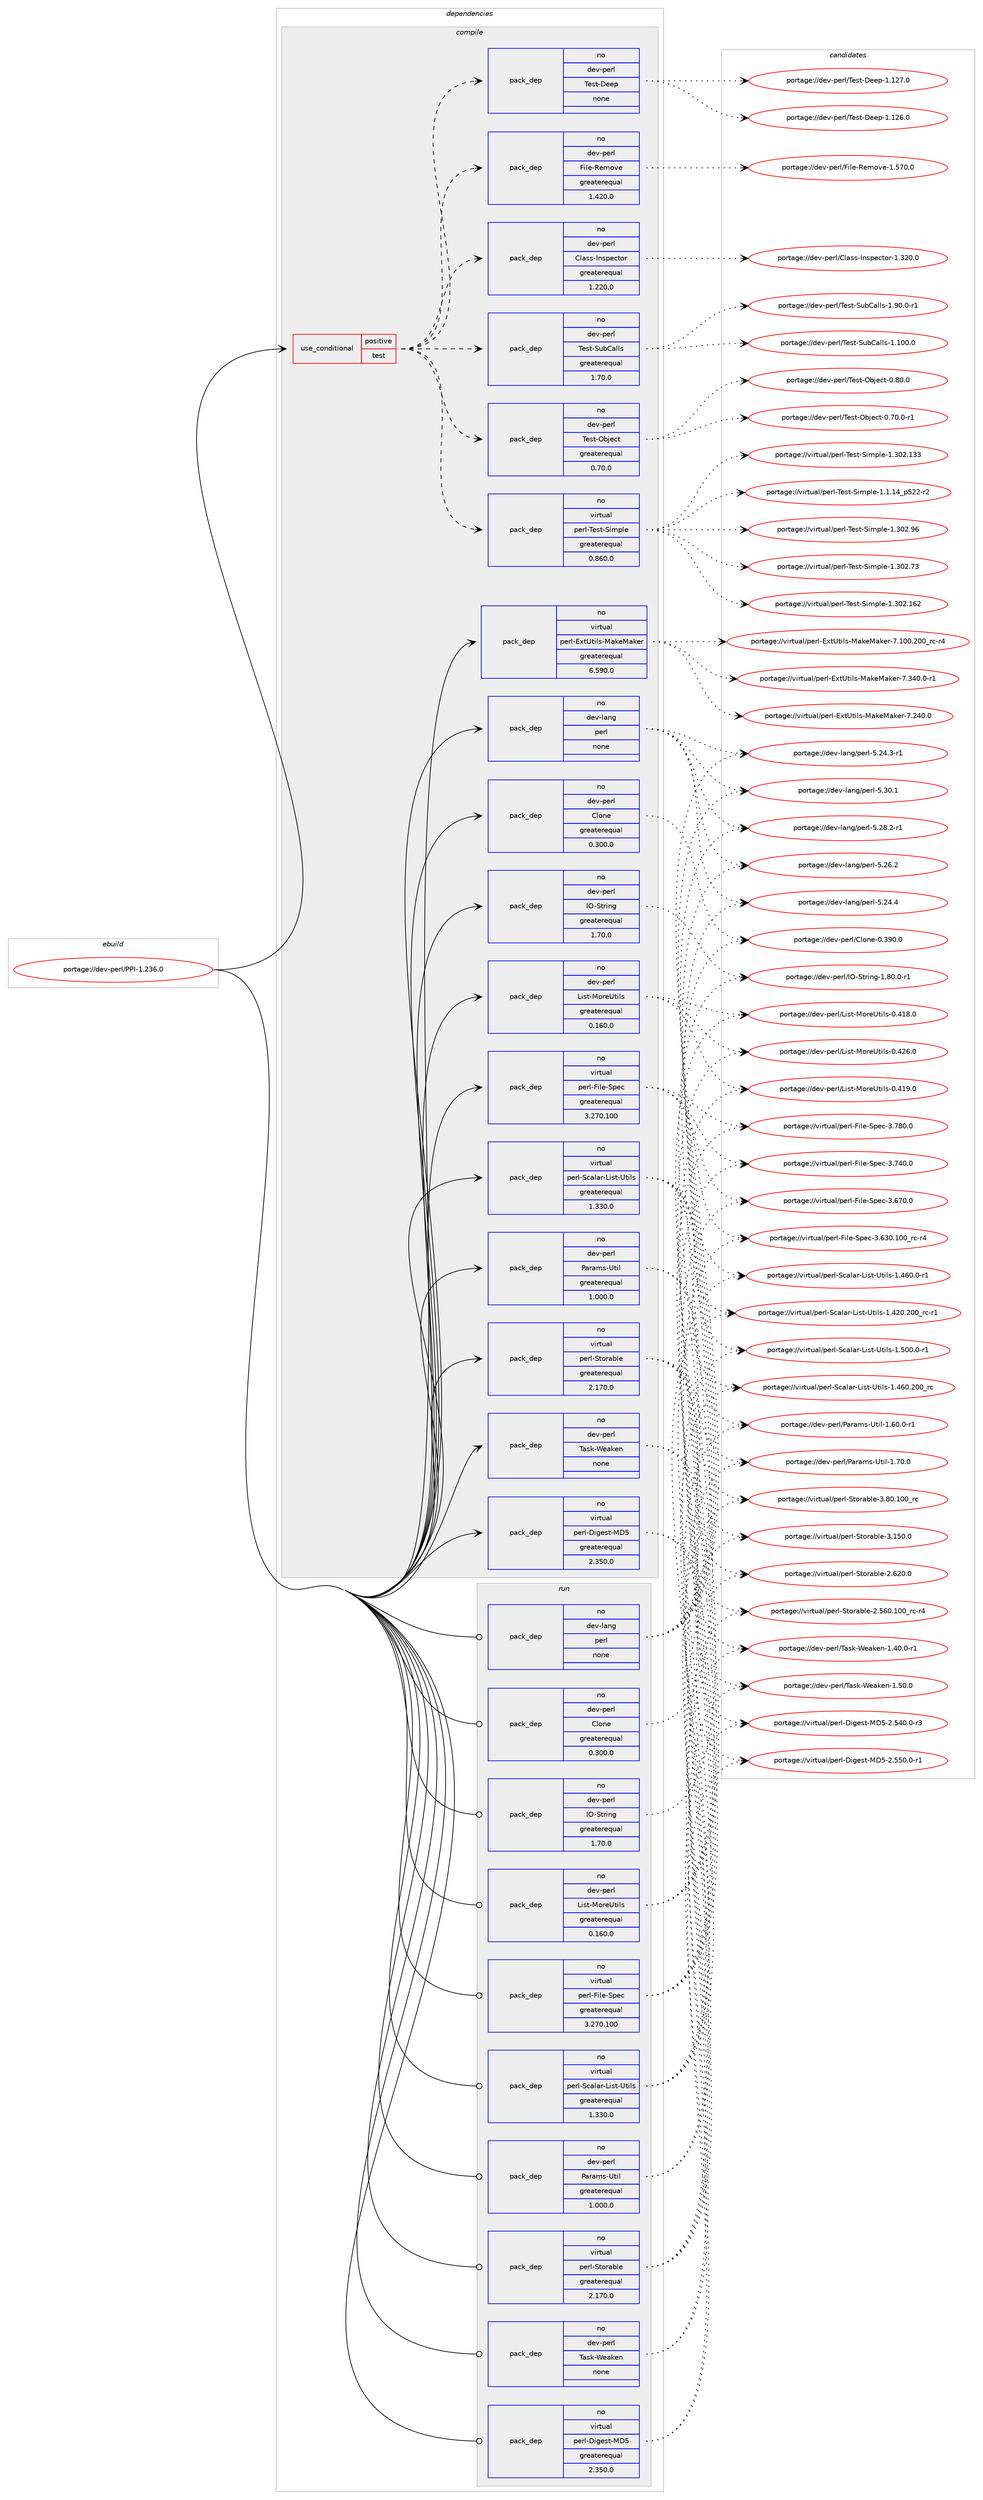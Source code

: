 digraph prolog {

# *************
# Graph options
# *************

newrank=true;
concentrate=true;
compound=true;
graph [rankdir=LR,fontname=Helvetica,fontsize=10,ranksep=1.5];#, ranksep=2.5, nodesep=0.2];
edge  [arrowhead=vee];
node  [fontname=Helvetica,fontsize=10];

# **********
# The ebuild
# **********

subgraph cluster_leftcol {
color=gray;
label=<<i>ebuild</i>>;
id [label="portage://dev-perl/PPI-1.236.0", color=red, width=4, href="../dev-perl/PPI-1.236.0.svg"];
}

# ****************
# The dependencies
# ****************

subgraph cluster_midcol {
color=gray;
label=<<i>dependencies</i>>;
subgraph cluster_compile {
fillcolor="#eeeeee";
style=filled;
label=<<i>compile</i>>;
subgraph cond121670 {
dependency485264 [label=<<TABLE BORDER="0" CELLBORDER="1" CELLSPACING="0" CELLPADDING="4"><TR><TD ROWSPAN="3" CELLPADDING="10">use_conditional</TD></TR><TR><TD>positive</TD></TR><TR><TD>test</TD></TR></TABLE>>, shape=none, color=red];
subgraph pack358534 {
dependency485265 [label=<<TABLE BORDER="0" CELLBORDER="1" CELLSPACING="0" CELLPADDING="4" WIDTH="220"><TR><TD ROWSPAN="6" CELLPADDING="30">pack_dep</TD></TR><TR><TD WIDTH="110">no</TD></TR><TR><TD>dev-perl</TD></TR><TR><TD>Class-Inspector</TD></TR><TR><TD>greaterequal</TD></TR><TR><TD>1.220.0</TD></TR></TABLE>>, shape=none, color=blue];
}
dependency485264:e -> dependency485265:w [weight=20,style="dashed",arrowhead="vee"];
subgraph pack358535 {
dependency485266 [label=<<TABLE BORDER="0" CELLBORDER="1" CELLSPACING="0" CELLPADDING="4" WIDTH="220"><TR><TD ROWSPAN="6" CELLPADDING="30">pack_dep</TD></TR><TR><TD WIDTH="110">no</TD></TR><TR><TD>dev-perl</TD></TR><TR><TD>File-Remove</TD></TR><TR><TD>greaterequal</TD></TR><TR><TD>1.420.0</TD></TR></TABLE>>, shape=none, color=blue];
}
dependency485264:e -> dependency485266:w [weight=20,style="dashed",arrowhead="vee"];
subgraph pack358536 {
dependency485267 [label=<<TABLE BORDER="0" CELLBORDER="1" CELLSPACING="0" CELLPADDING="4" WIDTH="220"><TR><TD ROWSPAN="6" CELLPADDING="30">pack_dep</TD></TR><TR><TD WIDTH="110">no</TD></TR><TR><TD>dev-perl</TD></TR><TR><TD>Test-Deep</TD></TR><TR><TD>none</TD></TR><TR><TD></TD></TR></TABLE>>, shape=none, color=blue];
}
dependency485264:e -> dependency485267:w [weight=20,style="dashed",arrowhead="vee"];
subgraph pack358537 {
dependency485268 [label=<<TABLE BORDER="0" CELLBORDER="1" CELLSPACING="0" CELLPADDING="4" WIDTH="220"><TR><TD ROWSPAN="6" CELLPADDING="30">pack_dep</TD></TR><TR><TD WIDTH="110">no</TD></TR><TR><TD>virtual</TD></TR><TR><TD>perl-Test-Simple</TD></TR><TR><TD>greaterequal</TD></TR><TR><TD>0.860.0</TD></TR></TABLE>>, shape=none, color=blue];
}
dependency485264:e -> dependency485268:w [weight=20,style="dashed",arrowhead="vee"];
subgraph pack358538 {
dependency485269 [label=<<TABLE BORDER="0" CELLBORDER="1" CELLSPACING="0" CELLPADDING="4" WIDTH="220"><TR><TD ROWSPAN="6" CELLPADDING="30">pack_dep</TD></TR><TR><TD WIDTH="110">no</TD></TR><TR><TD>dev-perl</TD></TR><TR><TD>Test-Object</TD></TR><TR><TD>greaterequal</TD></TR><TR><TD>0.70.0</TD></TR></TABLE>>, shape=none, color=blue];
}
dependency485264:e -> dependency485269:w [weight=20,style="dashed",arrowhead="vee"];
subgraph pack358539 {
dependency485270 [label=<<TABLE BORDER="0" CELLBORDER="1" CELLSPACING="0" CELLPADDING="4" WIDTH="220"><TR><TD ROWSPAN="6" CELLPADDING="30">pack_dep</TD></TR><TR><TD WIDTH="110">no</TD></TR><TR><TD>dev-perl</TD></TR><TR><TD>Test-SubCalls</TD></TR><TR><TD>greaterequal</TD></TR><TR><TD>1.70.0</TD></TR></TABLE>>, shape=none, color=blue];
}
dependency485264:e -> dependency485270:w [weight=20,style="dashed",arrowhead="vee"];
}
id:e -> dependency485264:w [weight=20,style="solid",arrowhead="vee"];
subgraph pack358540 {
dependency485271 [label=<<TABLE BORDER="0" CELLBORDER="1" CELLSPACING="0" CELLPADDING="4" WIDTH="220"><TR><TD ROWSPAN="6" CELLPADDING="30">pack_dep</TD></TR><TR><TD WIDTH="110">no</TD></TR><TR><TD>dev-lang</TD></TR><TR><TD>perl</TD></TR><TR><TD>none</TD></TR><TR><TD></TD></TR></TABLE>>, shape=none, color=blue];
}
id:e -> dependency485271:w [weight=20,style="solid",arrowhead="vee"];
subgraph pack358541 {
dependency485272 [label=<<TABLE BORDER="0" CELLBORDER="1" CELLSPACING="0" CELLPADDING="4" WIDTH="220"><TR><TD ROWSPAN="6" CELLPADDING="30">pack_dep</TD></TR><TR><TD WIDTH="110">no</TD></TR><TR><TD>dev-perl</TD></TR><TR><TD>Clone</TD></TR><TR><TD>greaterequal</TD></TR><TR><TD>0.300.0</TD></TR></TABLE>>, shape=none, color=blue];
}
id:e -> dependency485272:w [weight=20,style="solid",arrowhead="vee"];
subgraph pack358542 {
dependency485273 [label=<<TABLE BORDER="0" CELLBORDER="1" CELLSPACING="0" CELLPADDING="4" WIDTH="220"><TR><TD ROWSPAN="6" CELLPADDING="30">pack_dep</TD></TR><TR><TD WIDTH="110">no</TD></TR><TR><TD>dev-perl</TD></TR><TR><TD>IO-String</TD></TR><TR><TD>greaterequal</TD></TR><TR><TD>1.70.0</TD></TR></TABLE>>, shape=none, color=blue];
}
id:e -> dependency485273:w [weight=20,style="solid",arrowhead="vee"];
subgraph pack358543 {
dependency485274 [label=<<TABLE BORDER="0" CELLBORDER="1" CELLSPACING="0" CELLPADDING="4" WIDTH="220"><TR><TD ROWSPAN="6" CELLPADDING="30">pack_dep</TD></TR><TR><TD WIDTH="110">no</TD></TR><TR><TD>dev-perl</TD></TR><TR><TD>List-MoreUtils</TD></TR><TR><TD>greaterequal</TD></TR><TR><TD>0.160.0</TD></TR></TABLE>>, shape=none, color=blue];
}
id:e -> dependency485274:w [weight=20,style="solid",arrowhead="vee"];
subgraph pack358544 {
dependency485275 [label=<<TABLE BORDER="0" CELLBORDER="1" CELLSPACING="0" CELLPADDING="4" WIDTH="220"><TR><TD ROWSPAN="6" CELLPADDING="30">pack_dep</TD></TR><TR><TD WIDTH="110">no</TD></TR><TR><TD>dev-perl</TD></TR><TR><TD>Params-Util</TD></TR><TR><TD>greaterequal</TD></TR><TR><TD>1.000.0</TD></TR></TABLE>>, shape=none, color=blue];
}
id:e -> dependency485275:w [weight=20,style="solid",arrowhead="vee"];
subgraph pack358545 {
dependency485276 [label=<<TABLE BORDER="0" CELLBORDER="1" CELLSPACING="0" CELLPADDING="4" WIDTH="220"><TR><TD ROWSPAN="6" CELLPADDING="30">pack_dep</TD></TR><TR><TD WIDTH="110">no</TD></TR><TR><TD>dev-perl</TD></TR><TR><TD>Task-Weaken</TD></TR><TR><TD>none</TD></TR><TR><TD></TD></TR></TABLE>>, shape=none, color=blue];
}
id:e -> dependency485276:w [weight=20,style="solid",arrowhead="vee"];
subgraph pack358546 {
dependency485277 [label=<<TABLE BORDER="0" CELLBORDER="1" CELLSPACING="0" CELLPADDING="4" WIDTH="220"><TR><TD ROWSPAN="6" CELLPADDING="30">pack_dep</TD></TR><TR><TD WIDTH="110">no</TD></TR><TR><TD>virtual</TD></TR><TR><TD>perl-Digest-MD5</TD></TR><TR><TD>greaterequal</TD></TR><TR><TD>2.350.0</TD></TR></TABLE>>, shape=none, color=blue];
}
id:e -> dependency485277:w [weight=20,style="solid",arrowhead="vee"];
subgraph pack358547 {
dependency485278 [label=<<TABLE BORDER="0" CELLBORDER="1" CELLSPACING="0" CELLPADDING="4" WIDTH="220"><TR><TD ROWSPAN="6" CELLPADDING="30">pack_dep</TD></TR><TR><TD WIDTH="110">no</TD></TR><TR><TD>virtual</TD></TR><TR><TD>perl-ExtUtils-MakeMaker</TD></TR><TR><TD>greaterequal</TD></TR><TR><TD>6.590.0</TD></TR></TABLE>>, shape=none, color=blue];
}
id:e -> dependency485278:w [weight=20,style="solid",arrowhead="vee"];
subgraph pack358548 {
dependency485279 [label=<<TABLE BORDER="0" CELLBORDER="1" CELLSPACING="0" CELLPADDING="4" WIDTH="220"><TR><TD ROWSPAN="6" CELLPADDING="30">pack_dep</TD></TR><TR><TD WIDTH="110">no</TD></TR><TR><TD>virtual</TD></TR><TR><TD>perl-File-Spec</TD></TR><TR><TD>greaterequal</TD></TR><TR><TD>3.270.100</TD></TR></TABLE>>, shape=none, color=blue];
}
id:e -> dependency485279:w [weight=20,style="solid",arrowhead="vee"];
subgraph pack358549 {
dependency485280 [label=<<TABLE BORDER="0" CELLBORDER="1" CELLSPACING="0" CELLPADDING="4" WIDTH="220"><TR><TD ROWSPAN="6" CELLPADDING="30">pack_dep</TD></TR><TR><TD WIDTH="110">no</TD></TR><TR><TD>virtual</TD></TR><TR><TD>perl-Scalar-List-Utils</TD></TR><TR><TD>greaterequal</TD></TR><TR><TD>1.330.0</TD></TR></TABLE>>, shape=none, color=blue];
}
id:e -> dependency485280:w [weight=20,style="solid",arrowhead="vee"];
subgraph pack358550 {
dependency485281 [label=<<TABLE BORDER="0" CELLBORDER="1" CELLSPACING="0" CELLPADDING="4" WIDTH="220"><TR><TD ROWSPAN="6" CELLPADDING="30">pack_dep</TD></TR><TR><TD WIDTH="110">no</TD></TR><TR><TD>virtual</TD></TR><TR><TD>perl-Storable</TD></TR><TR><TD>greaterequal</TD></TR><TR><TD>2.170.0</TD></TR></TABLE>>, shape=none, color=blue];
}
id:e -> dependency485281:w [weight=20,style="solid",arrowhead="vee"];
}
subgraph cluster_compileandrun {
fillcolor="#eeeeee";
style=filled;
label=<<i>compile and run</i>>;
}
subgraph cluster_run {
fillcolor="#eeeeee";
style=filled;
label=<<i>run</i>>;
subgraph pack358551 {
dependency485282 [label=<<TABLE BORDER="0" CELLBORDER="1" CELLSPACING="0" CELLPADDING="4" WIDTH="220"><TR><TD ROWSPAN="6" CELLPADDING="30">pack_dep</TD></TR><TR><TD WIDTH="110">no</TD></TR><TR><TD>dev-lang</TD></TR><TR><TD>perl</TD></TR><TR><TD>none</TD></TR><TR><TD></TD></TR></TABLE>>, shape=none, color=blue];
}
id:e -> dependency485282:w [weight=20,style="solid",arrowhead="odot"];
subgraph pack358552 {
dependency485283 [label=<<TABLE BORDER="0" CELLBORDER="1" CELLSPACING="0" CELLPADDING="4" WIDTH="220"><TR><TD ROWSPAN="6" CELLPADDING="30">pack_dep</TD></TR><TR><TD WIDTH="110">no</TD></TR><TR><TD>dev-perl</TD></TR><TR><TD>Clone</TD></TR><TR><TD>greaterequal</TD></TR><TR><TD>0.300.0</TD></TR></TABLE>>, shape=none, color=blue];
}
id:e -> dependency485283:w [weight=20,style="solid",arrowhead="odot"];
subgraph pack358553 {
dependency485284 [label=<<TABLE BORDER="0" CELLBORDER="1" CELLSPACING="0" CELLPADDING="4" WIDTH="220"><TR><TD ROWSPAN="6" CELLPADDING="30">pack_dep</TD></TR><TR><TD WIDTH="110">no</TD></TR><TR><TD>dev-perl</TD></TR><TR><TD>IO-String</TD></TR><TR><TD>greaterequal</TD></TR><TR><TD>1.70.0</TD></TR></TABLE>>, shape=none, color=blue];
}
id:e -> dependency485284:w [weight=20,style="solid",arrowhead="odot"];
subgraph pack358554 {
dependency485285 [label=<<TABLE BORDER="0" CELLBORDER="1" CELLSPACING="0" CELLPADDING="4" WIDTH="220"><TR><TD ROWSPAN="6" CELLPADDING="30">pack_dep</TD></TR><TR><TD WIDTH="110">no</TD></TR><TR><TD>dev-perl</TD></TR><TR><TD>List-MoreUtils</TD></TR><TR><TD>greaterequal</TD></TR><TR><TD>0.160.0</TD></TR></TABLE>>, shape=none, color=blue];
}
id:e -> dependency485285:w [weight=20,style="solid",arrowhead="odot"];
subgraph pack358555 {
dependency485286 [label=<<TABLE BORDER="0" CELLBORDER="1" CELLSPACING="0" CELLPADDING="4" WIDTH="220"><TR><TD ROWSPAN="6" CELLPADDING="30">pack_dep</TD></TR><TR><TD WIDTH="110">no</TD></TR><TR><TD>dev-perl</TD></TR><TR><TD>Params-Util</TD></TR><TR><TD>greaterequal</TD></TR><TR><TD>1.000.0</TD></TR></TABLE>>, shape=none, color=blue];
}
id:e -> dependency485286:w [weight=20,style="solid",arrowhead="odot"];
subgraph pack358556 {
dependency485287 [label=<<TABLE BORDER="0" CELLBORDER="1" CELLSPACING="0" CELLPADDING="4" WIDTH="220"><TR><TD ROWSPAN="6" CELLPADDING="30">pack_dep</TD></TR><TR><TD WIDTH="110">no</TD></TR><TR><TD>dev-perl</TD></TR><TR><TD>Task-Weaken</TD></TR><TR><TD>none</TD></TR><TR><TD></TD></TR></TABLE>>, shape=none, color=blue];
}
id:e -> dependency485287:w [weight=20,style="solid",arrowhead="odot"];
subgraph pack358557 {
dependency485288 [label=<<TABLE BORDER="0" CELLBORDER="1" CELLSPACING="0" CELLPADDING="4" WIDTH="220"><TR><TD ROWSPAN="6" CELLPADDING="30">pack_dep</TD></TR><TR><TD WIDTH="110">no</TD></TR><TR><TD>virtual</TD></TR><TR><TD>perl-Digest-MD5</TD></TR><TR><TD>greaterequal</TD></TR><TR><TD>2.350.0</TD></TR></TABLE>>, shape=none, color=blue];
}
id:e -> dependency485288:w [weight=20,style="solid",arrowhead="odot"];
subgraph pack358558 {
dependency485289 [label=<<TABLE BORDER="0" CELLBORDER="1" CELLSPACING="0" CELLPADDING="4" WIDTH="220"><TR><TD ROWSPAN="6" CELLPADDING="30">pack_dep</TD></TR><TR><TD WIDTH="110">no</TD></TR><TR><TD>virtual</TD></TR><TR><TD>perl-File-Spec</TD></TR><TR><TD>greaterequal</TD></TR><TR><TD>3.270.100</TD></TR></TABLE>>, shape=none, color=blue];
}
id:e -> dependency485289:w [weight=20,style="solid",arrowhead="odot"];
subgraph pack358559 {
dependency485290 [label=<<TABLE BORDER="0" CELLBORDER="1" CELLSPACING="0" CELLPADDING="4" WIDTH="220"><TR><TD ROWSPAN="6" CELLPADDING="30">pack_dep</TD></TR><TR><TD WIDTH="110">no</TD></TR><TR><TD>virtual</TD></TR><TR><TD>perl-Scalar-List-Utils</TD></TR><TR><TD>greaterequal</TD></TR><TR><TD>1.330.0</TD></TR></TABLE>>, shape=none, color=blue];
}
id:e -> dependency485290:w [weight=20,style="solid",arrowhead="odot"];
subgraph pack358560 {
dependency485291 [label=<<TABLE BORDER="0" CELLBORDER="1" CELLSPACING="0" CELLPADDING="4" WIDTH="220"><TR><TD ROWSPAN="6" CELLPADDING="30">pack_dep</TD></TR><TR><TD WIDTH="110">no</TD></TR><TR><TD>virtual</TD></TR><TR><TD>perl-Storable</TD></TR><TR><TD>greaterequal</TD></TR><TR><TD>2.170.0</TD></TR></TABLE>>, shape=none, color=blue];
}
id:e -> dependency485291:w [weight=20,style="solid",arrowhead="odot"];
}
}

# **************
# The candidates
# **************

subgraph cluster_choices {
rank=same;
color=gray;
label=<<i>candidates</i>>;

subgraph choice358534 {
color=black;
nodesep=1;
choice100101118451121011141084767108971151154573110115112101991161111144549465150484648 [label="portage://dev-perl/Class-Inspector-1.320.0", color=red, width=4,href="../dev-perl/Class-Inspector-1.320.0.svg"];
dependency485265:e -> choice100101118451121011141084767108971151154573110115112101991161111144549465150484648:w [style=dotted,weight="100"];
}
subgraph choice358535 {
color=black;
nodesep=1;
choice10010111845112101114108477010510810145821011091111181014549465355484648 [label="portage://dev-perl/File-Remove-1.570.0", color=red, width=4,href="../dev-perl/File-Remove-1.570.0.svg"];
dependency485266:e -> choice10010111845112101114108477010510810145821011091111181014549465355484648:w [style=dotted,weight="100"];
}
subgraph choice358536 {
color=black;
nodesep=1;
choice10010111845112101114108478410111511645681011011124549464950554648 [label="portage://dev-perl/Test-Deep-1.127.0", color=red, width=4,href="../dev-perl/Test-Deep-1.127.0.svg"];
choice10010111845112101114108478410111511645681011011124549464950544648 [label="portage://dev-perl/Test-Deep-1.126.0", color=red, width=4,href="../dev-perl/Test-Deep-1.126.0.svg"];
dependency485267:e -> choice10010111845112101114108478410111511645681011011124549464950554648:w [style=dotted,weight="100"];
dependency485267:e -> choice10010111845112101114108478410111511645681011011124549464950544648:w [style=dotted,weight="100"];
}
subgraph choice358537 {
color=black;
nodesep=1;
choice118105114116117971084711210111410845841011151164583105109112108101454946514850465754 [label="portage://virtual/perl-Test-Simple-1.302.96", color=red, width=4,href="../virtual/perl-Test-Simple-1.302.96.svg"];
choice118105114116117971084711210111410845841011151164583105109112108101454946514850465551 [label="portage://virtual/perl-Test-Simple-1.302.73", color=red, width=4,href="../virtual/perl-Test-Simple-1.302.73.svg"];
choice11810511411611797108471121011141084584101115116458310510911210810145494651485046495450 [label="portage://virtual/perl-Test-Simple-1.302.162", color=red, width=4,href="../virtual/perl-Test-Simple-1.302.162.svg"];
choice11810511411611797108471121011141084584101115116458310510911210810145494651485046495151 [label="portage://virtual/perl-Test-Simple-1.302.133", color=red, width=4,href="../virtual/perl-Test-Simple-1.302.133.svg"];
choice11810511411611797108471121011141084584101115116458310510911210810145494649464952951125350504511450 [label="portage://virtual/perl-Test-Simple-1.1.14_p522-r2", color=red, width=4,href="../virtual/perl-Test-Simple-1.1.14_p522-r2.svg"];
dependency485268:e -> choice118105114116117971084711210111410845841011151164583105109112108101454946514850465754:w [style=dotted,weight="100"];
dependency485268:e -> choice118105114116117971084711210111410845841011151164583105109112108101454946514850465551:w [style=dotted,weight="100"];
dependency485268:e -> choice11810511411611797108471121011141084584101115116458310510911210810145494651485046495450:w [style=dotted,weight="100"];
dependency485268:e -> choice11810511411611797108471121011141084584101115116458310510911210810145494651485046495151:w [style=dotted,weight="100"];
dependency485268:e -> choice11810511411611797108471121011141084584101115116458310510911210810145494649464952951125350504511450:w [style=dotted,weight="100"];
}
subgraph choice358538 {
color=black;
nodesep=1;
choice1001011184511210111410847841011151164579981061019911645484656484648 [label="portage://dev-perl/Test-Object-0.80.0", color=red, width=4,href="../dev-perl/Test-Object-0.80.0.svg"];
choice10010111845112101114108478410111511645799810610199116454846554846484511449 [label="portage://dev-perl/Test-Object-0.70.0-r1", color=red, width=4,href="../dev-perl/Test-Object-0.70.0-r1.svg"];
dependency485269:e -> choice1001011184511210111410847841011151164579981061019911645484656484648:w [style=dotted,weight="100"];
dependency485269:e -> choice10010111845112101114108478410111511645799810610199116454846554846484511449:w [style=dotted,weight="100"];
}
subgraph choice358539 {
color=black;
nodesep=1;
choice1001011184511210111410847841011151164583117986797108108115454946574846484511449 [label="portage://dev-perl/Test-SubCalls-1.90.0-r1", color=red, width=4,href="../dev-perl/Test-SubCalls-1.90.0-r1.svg"];
choice10010111845112101114108478410111511645831179867971081081154549464948484648 [label="portage://dev-perl/Test-SubCalls-1.100.0", color=red, width=4,href="../dev-perl/Test-SubCalls-1.100.0.svg"];
dependency485270:e -> choice1001011184511210111410847841011151164583117986797108108115454946574846484511449:w [style=dotted,weight="100"];
dependency485270:e -> choice10010111845112101114108478410111511645831179867971081081154549464948484648:w [style=dotted,weight="100"];
}
subgraph choice358540 {
color=black;
nodesep=1;
choice10010111845108971101034711210111410845534651484649 [label="portage://dev-lang/perl-5.30.1", color=red, width=4,href="../dev-lang/perl-5.30.1.svg"];
choice100101118451089711010347112101114108455346505646504511449 [label="portage://dev-lang/perl-5.28.2-r1", color=red, width=4,href="../dev-lang/perl-5.28.2-r1.svg"];
choice10010111845108971101034711210111410845534650544650 [label="portage://dev-lang/perl-5.26.2", color=red, width=4,href="../dev-lang/perl-5.26.2.svg"];
choice10010111845108971101034711210111410845534650524652 [label="portage://dev-lang/perl-5.24.4", color=red, width=4,href="../dev-lang/perl-5.24.4.svg"];
choice100101118451089711010347112101114108455346505246514511449 [label="portage://dev-lang/perl-5.24.3-r1", color=red, width=4,href="../dev-lang/perl-5.24.3-r1.svg"];
dependency485271:e -> choice10010111845108971101034711210111410845534651484649:w [style=dotted,weight="100"];
dependency485271:e -> choice100101118451089711010347112101114108455346505646504511449:w [style=dotted,weight="100"];
dependency485271:e -> choice10010111845108971101034711210111410845534650544650:w [style=dotted,weight="100"];
dependency485271:e -> choice10010111845108971101034711210111410845534650524652:w [style=dotted,weight="100"];
dependency485271:e -> choice100101118451089711010347112101114108455346505246514511449:w [style=dotted,weight="100"];
}
subgraph choice358541 {
color=black;
nodesep=1;
choice1001011184511210111410847671081111101014548465157484648 [label="portage://dev-perl/Clone-0.390.0", color=red, width=4,href="../dev-perl/Clone-0.390.0.svg"];
dependency485272:e -> choice1001011184511210111410847671081111101014548465157484648:w [style=dotted,weight="100"];
}
subgraph choice358542 {
color=black;
nodesep=1;
choice100101118451121011141084773794583116114105110103454946564846484511449 [label="portage://dev-perl/IO-String-1.80.0-r1", color=red, width=4,href="../dev-perl/IO-String-1.80.0-r1.svg"];
dependency485273:e -> choice100101118451121011141084773794583116114105110103454946564846484511449:w [style=dotted,weight="100"];
}
subgraph choice358543 {
color=black;
nodesep=1;
choice1001011184511210111410847761051151164577111114101851161051081154548465250544648 [label="portage://dev-perl/List-MoreUtils-0.426.0", color=red, width=4,href="../dev-perl/List-MoreUtils-0.426.0.svg"];
choice1001011184511210111410847761051151164577111114101851161051081154548465249574648 [label="portage://dev-perl/List-MoreUtils-0.419.0", color=red, width=4,href="../dev-perl/List-MoreUtils-0.419.0.svg"];
choice1001011184511210111410847761051151164577111114101851161051081154548465249564648 [label="portage://dev-perl/List-MoreUtils-0.418.0", color=red, width=4,href="../dev-perl/List-MoreUtils-0.418.0.svg"];
dependency485274:e -> choice1001011184511210111410847761051151164577111114101851161051081154548465250544648:w [style=dotted,weight="100"];
dependency485274:e -> choice1001011184511210111410847761051151164577111114101851161051081154548465249574648:w [style=dotted,weight="100"];
dependency485274:e -> choice1001011184511210111410847761051151164577111114101851161051081154548465249564648:w [style=dotted,weight="100"];
}
subgraph choice358544 {
color=black;
nodesep=1;
choice1001011184511210111410847809711497109115458511610510845494655484648 [label="portage://dev-perl/Params-Util-1.70.0", color=red, width=4,href="../dev-perl/Params-Util-1.70.0.svg"];
choice10010111845112101114108478097114971091154585116105108454946544846484511449 [label="portage://dev-perl/Params-Util-1.60.0-r1", color=red, width=4,href="../dev-perl/Params-Util-1.60.0-r1.svg"];
dependency485275:e -> choice1001011184511210111410847809711497109115458511610510845494655484648:w [style=dotted,weight="100"];
dependency485275:e -> choice10010111845112101114108478097114971091154585116105108454946544846484511449:w [style=dotted,weight="100"];
}
subgraph choice358545 {
color=black;
nodesep=1;
choice1001011184511210111410847849711510745871019710710111045494653484648 [label="portage://dev-perl/Task-Weaken-1.50.0", color=red, width=4,href="../dev-perl/Task-Weaken-1.50.0.svg"];
choice10010111845112101114108478497115107458710197107101110454946524846484511449 [label="portage://dev-perl/Task-Weaken-1.40.0-r1", color=red, width=4,href="../dev-perl/Task-Weaken-1.40.0-r1.svg"];
dependency485276:e -> choice1001011184511210111410847849711510745871019710710111045494653484648:w [style=dotted,weight="100"];
dependency485276:e -> choice10010111845112101114108478497115107458710197107101110454946524846484511449:w [style=dotted,weight="100"];
}
subgraph choice358546 {
color=black;
nodesep=1;
choice118105114116117971084711210111410845681051031011151164577685345504653534846484511449 [label="portage://virtual/perl-Digest-MD5-2.550.0-r1", color=red, width=4,href="../virtual/perl-Digest-MD5-2.550.0-r1.svg"];
choice118105114116117971084711210111410845681051031011151164577685345504653524846484511451 [label="portage://virtual/perl-Digest-MD5-2.540.0-r3", color=red, width=4,href="../virtual/perl-Digest-MD5-2.540.0-r3.svg"];
dependency485277:e -> choice118105114116117971084711210111410845681051031011151164577685345504653534846484511449:w [style=dotted,weight="100"];
dependency485277:e -> choice118105114116117971084711210111410845681051031011151164577685345504653524846484511451:w [style=dotted,weight="100"];
}
subgraph choice358547 {
color=black;
nodesep=1;
choice1181051141161179710847112101114108456912011685116105108115457797107101779710710111445554651524846484511449 [label="portage://virtual/perl-ExtUtils-MakeMaker-7.340.0-r1", color=red, width=4,href="../virtual/perl-ExtUtils-MakeMaker-7.340.0-r1.svg"];
choice118105114116117971084711210111410845691201168511610510811545779710710177971071011144555465052484648 [label="portage://virtual/perl-ExtUtils-MakeMaker-7.240.0", color=red, width=4,href="../virtual/perl-ExtUtils-MakeMaker-7.240.0.svg"];
choice118105114116117971084711210111410845691201168511610510811545779710710177971071011144555464948484650484895114994511452 [label="portage://virtual/perl-ExtUtils-MakeMaker-7.100.200_rc-r4", color=red, width=4,href="../virtual/perl-ExtUtils-MakeMaker-7.100.200_rc-r4.svg"];
dependency485278:e -> choice1181051141161179710847112101114108456912011685116105108115457797107101779710710111445554651524846484511449:w [style=dotted,weight="100"];
dependency485278:e -> choice118105114116117971084711210111410845691201168511610510811545779710710177971071011144555465052484648:w [style=dotted,weight="100"];
dependency485278:e -> choice118105114116117971084711210111410845691201168511610510811545779710710177971071011144555464948484650484895114994511452:w [style=dotted,weight="100"];
}
subgraph choice358548 {
color=black;
nodesep=1;
choice118105114116117971084711210111410845701051081014583112101994551465556484648 [label="portage://virtual/perl-File-Spec-3.780.0", color=red, width=4,href="../virtual/perl-File-Spec-3.780.0.svg"];
choice118105114116117971084711210111410845701051081014583112101994551465552484648 [label="portage://virtual/perl-File-Spec-3.740.0", color=red, width=4,href="../virtual/perl-File-Spec-3.740.0.svg"];
choice118105114116117971084711210111410845701051081014583112101994551465455484648 [label="portage://virtual/perl-File-Spec-3.670.0", color=red, width=4,href="../virtual/perl-File-Spec-3.670.0.svg"];
choice118105114116117971084711210111410845701051081014583112101994551465451484649484895114994511452 [label="portage://virtual/perl-File-Spec-3.630.100_rc-r4", color=red, width=4,href="../virtual/perl-File-Spec-3.630.100_rc-r4.svg"];
dependency485279:e -> choice118105114116117971084711210111410845701051081014583112101994551465556484648:w [style=dotted,weight="100"];
dependency485279:e -> choice118105114116117971084711210111410845701051081014583112101994551465552484648:w [style=dotted,weight="100"];
dependency485279:e -> choice118105114116117971084711210111410845701051081014583112101994551465455484648:w [style=dotted,weight="100"];
dependency485279:e -> choice118105114116117971084711210111410845701051081014583112101994551465451484649484895114994511452:w [style=dotted,weight="100"];
}
subgraph choice358549 {
color=black;
nodesep=1;
choice118105114116117971084711210111410845839997108971144576105115116458511610510811545494653484846484511449 [label="portage://virtual/perl-Scalar-List-Utils-1.500.0-r1", color=red, width=4,href="../virtual/perl-Scalar-List-Utils-1.500.0-r1.svg"];
choice1181051141161179710847112101114108458399971089711445761051151164585116105108115454946525448465048489511499 [label="portage://virtual/perl-Scalar-List-Utils-1.460.200_rc", color=red, width=4,href="../virtual/perl-Scalar-List-Utils-1.460.200_rc.svg"];
choice118105114116117971084711210111410845839997108971144576105115116458511610510811545494652544846484511449 [label="portage://virtual/perl-Scalar-List-Utils-1.460.0-r1", color=red, width=4,href="../virtual/perl-Scalar-List-Utils-1.460.0-r1.svg"];
choice11810511411611797108471121011141084583999710897114457610511511645851161051081154549465250484650484895114994511449 [label="portage://virtual/perl-Scalar-List-Utils-1.420.200_rc-r1", color=red, width=4,href="../virtual/perl-Scalar-List-Utils-1.420.200_rc-r1.svg"];
dependency485280:e -> choice118105114116117971084711210111410845839997108971144576105115116458511610510811545494653484846484511449:w [style=dotted,weight="100"];
dependency485280:e -> choice1181051141161179710847112101114108458399971089711445761051151164585116105108115454946525448465048489511499:w [style=dotted,weight="100"];
dependency485280:e -> choice118105114116117971084711210111410845839997108971144576105115116458511610510811545494652544846484511449:w [style=dotted,weight="100"];
dependency485280:e -> choice11810511411611797108471121011141084583999710897114457610511511645851161051081154549465250484650484895114994511449:w [style=dotted,weight="100"];
}
subgraph choice358550 {
color=black;
nodesep=1;
choice1181051141161179710847112101114108458311611111497981081014551465648464948489511499 [label="portage://virtual/perl-Storable-3.80.100_rc", color=red, width=4,href="../virtual/perl-Storable-3.80.100_rc.svg"];
choice1181051141161179710847112101114108458311611111497981081014551464953484648 [label="portage://virtual/perl-Storable-3.150.0", color=red, width=4,href="../virtual/perl-Storable-3.150.0.svg"];
choice1181051141161179710847112101114108458311611111497981081014550465450484648 [label="portage://virtual/perl-Storable-2.620.0", color=red, width=4,href="../virtual/perl-Storable-2.620.0.svg"];
choice1181051141161179710847112101114108458311611111497981081014550465354484649484895114994511452 [label="portage://virtual/perl-Storable-2.560.100_rc-r4", color=red, width=4,href="../virtual/perl-Storable-2.560.100_rc-r4.svg"];
dependency485281:e -> choice1181051141161179710847112101114108458311611111497981081014551465648464948489511499:w [style=dotted,weight="100"];
dependency485281:e -> choice1181051141161179710847112101114108458311611111497981081014551464953484648:w [style=dotted,weight="100"];
dependency485281:e -> choice1181051141161179710847112101114108458311611111497981081014550465450484648:w [style=dotted,weight="100"];
dependency485281:e -> choice1181051141161179710847112101114108458311611111497981081014550465354484649484895114994511452:w [style=dotted,weight="100"];
}
subgraph choice358551 {
color=black;
nodesep=1;
choice10010111845108971101034711210111410845534651484649 [label="portage://dev-lang/perl-5.30.1", color=red, width=4,href="../dev-lang/perl-5.30.1.svg"];
choice100101118451089711010347112101114108455346505646504511449 [label="portage://dev-lang/perl-5.28.2-r1", color=red, width=4,href="../dev-lang/perl-5.28.2-r1.svg"];
choice10010111845108971101034711210111410845534650544650 [label="portage://dev-lang/perl-5.26.2", color=red, width=4,href="../dev-lang/perl-5.26.2.svg"];
choice10010111845108971101034711210111410845534650524652 [label="portage://dev-lang/perl-5.24.4", color=red, width=4,href="../dev-lang/perl-5.24.4.svg"];
choice100101118451089711010347112101114108455346505246514511449 [label="portage://dev-lang/perl-5.24.3-r1", color=red, width=4,href="../dev-lang/perl-5.24.3-r1.svg"];
dependency485282:e -> choice10010111845108971101034711210111410845534651484649:w [style=dotted,weight="100"];
dependency485282:e -> choice100101118451089711010347112101114108455346505646504511449:w [style=dotted,weight="100"];
dependency485282:e -> choice10010111845108971101034711210111410845534650544650:w [style=dotted,weight="100"];
dependency485282:e -> choice10010111845108971101034711210111410845534650524652:w [style=dotted,weight="100"];
dependency485282:e -> choice100101118451089711010347112101114108455346505246514511449:w [style=dotted,weight="100"];
}
subgraph choice358552 {
color=black;
nodesep=1;
choice1001011184511210111410847671081111101014548465157484648 [label="portage://dev-perl/Clone-0.390.0", color=red, width=4,href="../dev-perl/Clone-0.390.0.svg"];
dependency485283:e -> choice1001011184511210111410847671081111101014548465157484648:w [style=dotted,weight="100"];
}
subgraph choice358553 {
color=black;
nodesep=1;
choice100101118451121011141084773794583116114105110103454946564846484511449 [label="portage://dev-perl/IO-String-1.80.0-r1", color=red, width=4,href="../dev-perl/IO-String-1.80.0-r1.svg"];
dependency485284:e -> choice100101118451121011141084773794583116114105110103454946564846484511449:w [style=dotted,weight="100"];
}
subgraph choice358554 {
color=black;
nodesep=1;
choice1001011184511210111410847761051151164577111114101851161051081154548465250544648 [label="portage://dev-perl/List-MoreUtils-0.426.0", color=red, width=4,href="../dev-perl/List-MoreUtils-0.426.0.svg"];
choice1001011184511210111410847761051151164577111114101851161051081154548465249574648 [label="portage://dev-perl/List-MoreUtils-0.419.0", color=red, width=4,href="../dev-perl/List-MoreUtils-0.419.0.svg"];
choice1001011184511210111410847761051151164577111114101851161051081154548465249564648 [label="portage://dev-perl/List-MoreUtils-0.418.0", color=red, width=4,href="../dev-perl/List-MoreUtils-0.418.0.svg"];
dependency485285:e -> choice1001011184511210111410847761051151164577111114101851161051081154548465250544648:w [style=dotted,weight="100"];
dependency485285:e -> choice1001011184511210111410847761051151164577111114101851161051081154548465249574648:w [style=dotted,weight="100"];
dependency485285:e -> choice1001011184511210111410847761051151164577111114101851161051081154548465249564648:w [style=dotted,weight="100"];
}
subgraph choice358555 {
color=black;
nodesep=1;
choice1001011184511210111410847809711497109115458511610510845494655484648 [label="portage://dev-perl/Params-Util-1.70.0", color=red, width=4,href="../dev-perl/Params-Util-1.70.0.svg"];
choice10010111845112101114108478097114971091154585116105108454946544846484511449 [label="portage://dev-perl/Params-Util-1.60.0-r1", color=red, width=4,href="../dev-perl/Params-Util-1.60.0-r1.svg"];
dependency485286:e -> choice1001011184511210111410847809711497109115458511610510845494655484648:w [style=dotted,weight="100"];
dependency485286:e -> choice10010111845112101114108478097114971091154585116105108454946544846484511449:w [style=dotted,weight="100"];
}
subgraph choice358556 {
color=black;
nodesep=1;
choice1001011184511210111410847849711510745871019710710111045494653484648 [label="portage://dev-perl/Task-Weaken-1.50.0", color=red, width=4,href="../dev-perl/Task-Weaken-1.50.0.svg"];
choice10010111845112101114108478497115107458710197107101110454946524846484511449 [label="portage://dev-perl/Task-Weaken-1.40.0-r1", color=red, width=4,href="../dev-perl/Task-Weaken-1.40.0-r1.svg"];
dependency485287:e -> choice1001011184511210111410847849711510745871019710710111045494653484648:w [style=dotted,weight="100"];
dependency485287:e -> choice10010111845112101114108478497115107458710197107101110454946524846484511449:w [style=dotted,weight="100"];
}
subgraph choice358557 {
color=black;
nodesep=1;
choice118105114116117971084711210111410845681051031011151164577685345504653534846484511449 [label="portage://virtual/perl-Digest-MD5-2.550.0-r1", color=red, width=4,href="../virtual/perl-Digest-MD5-2.550.0-r1.svg"];
choice118105114116117971084711210111410845681051031011151164577685345504653524846484511451 [label="portage://virtual/perl-Digest-MD5-2.540.0-r3", color=red, width=4,href="../virtual/perl-Digest-MD5-2.540.0-r3.svg"];
dependency485288:e -> choice118105114116117971084711210111410845681051031011151164577685345504653534846484511449:w [style=dotted,weight="100"];
dependency485288:e -> choice118105114116117971084711210111410845681051031011151164577685345504653524846484511451:w [style=dotted,weight="100"];
}
subgraph choice358558 {
color=black;
nodesep=1;
choice118105114116117971084711210111410845701051081014583112101994551465556484648 [label="portage://virtual/perl-File-Spec-3.780.0", color=red, width=4,href="../virtual/perl-File-Spec-3.780.0.svg"];
choice118105114116117971084711210111410845701051081014583112101994551465552484648 [label="portage://virtual/perl-File-Spec-3.740.0", color=red, width=4,href="../virtual/perl-File-Spec-3.740.0.svg"];
choice118105114116117971084711210111410845701051081014583112101994551465455484648 [label="portage://virtual/perl-File-Spec-3.670.0", color=red, width=4,href="../virtual/perl-File-Spec-3.670.0.svg"];
choice118105114116117971084711210111410845701051081014583112101994551465451484649484895114994511452 [label="portage://virtual/perl-File-Spec-3.630.100_rc-r4", color=red, width=4,href="../virtual/perl-File-Spec-3.630.100_rc-r4.svg"];
dependency485289:e -> choice118105114116117971084711210111410845701051081014583112101994551465556484648:w [style=dotted,weight="100"];
dependency485289:e -> choice118105114116117971084711210111410845701051081014583112101994551465552484648:w [style=dotted,weight="100"];
dependency485289:e -> choice118105114116117971084711210111410845701051081014583112101994551465455484648:w [style=dotted,weight="100"];
dependency485289:e -> choice118105114116117971084711210111410845701051081014583112101994551465451484649484895114994511452:w [style=dotted,weight="100"];
}
subgraph choice358559 {
color=black;
nodesep=1;
choice118105114116117971084711210111410845839997108971144576105115116458511610510811545494653484846484511449 [label="portage://virtual/perl-Scalar-List-Utils-1.500.0-r1", color=red, width=4,href="../virtual/perl-Scalar-List-Utils-1.500.0-r1.svg"];
choice1181051141161179710847112101114108458399971089711445761051151164585116105108115454946525448465048489511499 [label="portage://virtual/perl-Scalar-List-Utils-1.460.200_rc", color=red, width=4,href="../virtual/perl-Scalar-List-Utils-1.460.200_rc.svg"];
choice118105114116117971084711210111410845839997108971144576105115116458511610510811545494652544846484511449 [label="portage://virtual/perl-Scalar-List-Utils-1.460.0-r1", color=red, width=4,href="../virtual/perl-Scalar-List-Utils-1.460.0-r1.svg"];
choice11810511411611797108471121011141084583999710897114457610511511645851161051081154549465250484650484895114994511449 [label="portage://virtual/perl-Scalar-List-Utils-1.420.200_rc-r1", color=red, width=4,href="../virtual/perl-Scalar-List-Utils-1.420.200_rc-r1.svg"];
dependency485290:e -> choice118105114116117971084711210111410845839997108971144576105115116458511610510811545494653484846484511449:w [style=dotted,weight="100"];
dependency485290:e -> choice1181051141161179710847112101114108458399971089711445761051151164585116105108115454946525448465048489511499:w [style=dotted,weight="100"];
dependency485290:e -> choice118105114116117971084711210111410845839997108971144576105115116458511610510811545494652544846484511449:w [style=dotted,weight="100"];
dependency485290:e -> choice11810511411611797108471121011141084583999710897114457610511511645851161051081154549465250484650484895114994511449:w [style=dotted,weight="100"];
}
subgraph choice358560 {
color=black;
nodesep=1;
choice1181051141161179710847112101114108458311611111497981081014551465648464948489511499 [label="portage://virtual/perl-Storable-3.80.100_rc", color=red, width=4,href="../virtual/perl-Storable-3.80.100_rc.svg"];
choice1181051141161179710847112101114108458311611111497981081014551464953484648 [label="portage://virtual/perl-Storable-3.150.0", color=red, width=4,href="../virtual/perl-Storable-3.150.0.svg"];
choice1181051141161179710847112101114108458311611111497981081014550465450484648 [label="portage://virtual/perl-Storable-2.620.0", color=red, width=4,href="../virtual/perl-Storable-2.620.0.svg"];
choice1181051141161179710847112101114108458311611111497981081014550465354484649484895114994511452 [label="portage://virtual/perl-Storable-2.560.100_rc-r4", color=red, width=4,href="../virtual/perl-Storable-2.560.100_rc-r4.svg"];
dependency485291:e -> choice1181051141161179710847112101114108458311611111497981081014551465648464948489511499:w [style=dotted,weight="100"];
dependency485291:e -> choice1181051141161179710847112101114108458311611111497981081014551464953484648:w [style=dotted,weight="100"];
dependency485291:e -> choice1181051141161179710847112101114108458311611111497981081014550465450484648:w [style=dotted,weight="100"];
dependency485291:e -> choice1181051141161179710847112101114108458311611111497981081014550465354484649484895114994511452:w [style=dotted,weight="100"];
}
}

}
